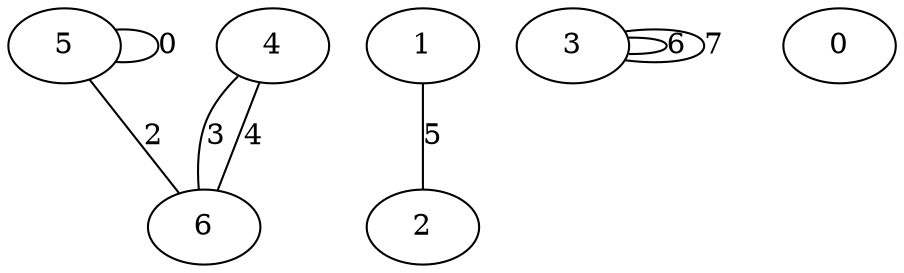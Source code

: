 graph {
5 -- 5 [label = 0]
5 -- 6 [label = 2]
4 -- 6 [label = 3]
4 -- 6 [label = 4]
1 -- 2 [label = 5]
3 -- 3 [label = 6]
3 -- 3 [label = 7]
0
}
